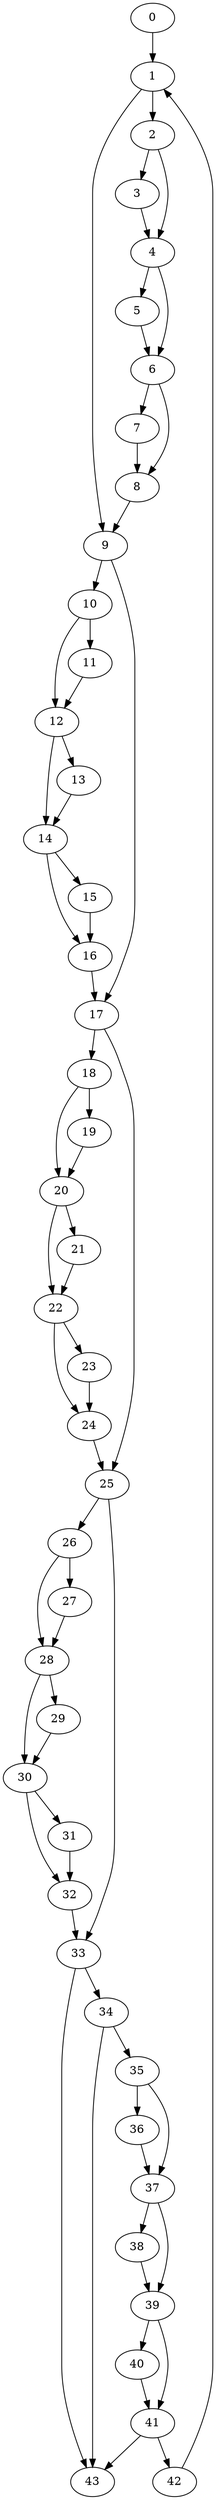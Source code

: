 digraph {
	0
	1
	2
	3
	4
	5
	6
	7
	8
	9
	10
	11
	12
	13
	14
	15
	16
	17
	18
	19
	20
	21
	22
	23
	24
	25
	26
	27
	28
	29
	30
	31
	32
	33
	34
	35
	36
	37
	38
	39
	40
	41
	42
	43
	18 -> 19
	20 -> 22
	21 -> 22
	25 -> 33
	32 -> 33
	20 -> 21
	26 -> 27
	30 -> 31
	30 -> 32
	31 -> 32
	37 -> 38
	1 -> 2
	8 -> 9
	1 -> 9
	41 -> 43
	33 -> 43
	34 -> 43
	14 -> 15
	15 -> 16
	14 -> 16
	33 -> 34
	35 -> 36
	39 -> 40
	4 -> 6
	5 -> 6
	9 -> 10
	10 -> 12
	11 -> 12
	41 -> 42
	7 -> 8
	6 -> 8
	10 -> 11
	28 -> 30
	29 -> 30
	0 -> 1
	42 -> 1
	2 -> 4
	3 -> 4
	4 -> 5
	22 -> 23
	22 -> 24
	23 -> 24
	27 -> 28
	26 -> 28
	28 -> 29
	39 -> 41
	40 -> 41
	2 -> 3
	13 -> 14
	12 -> 14
	17 -> 18
	18 -> 20
	19 -> 20
	24 -> 25
	17 -> 25
	25 -> 26
	34 -> 35
	35 -> 37
	36 -> 37
	6 -> 7
	12 -> 13
	9 -> 17
	16 -> 17
	37 -> 39
	38 -> 39
}
